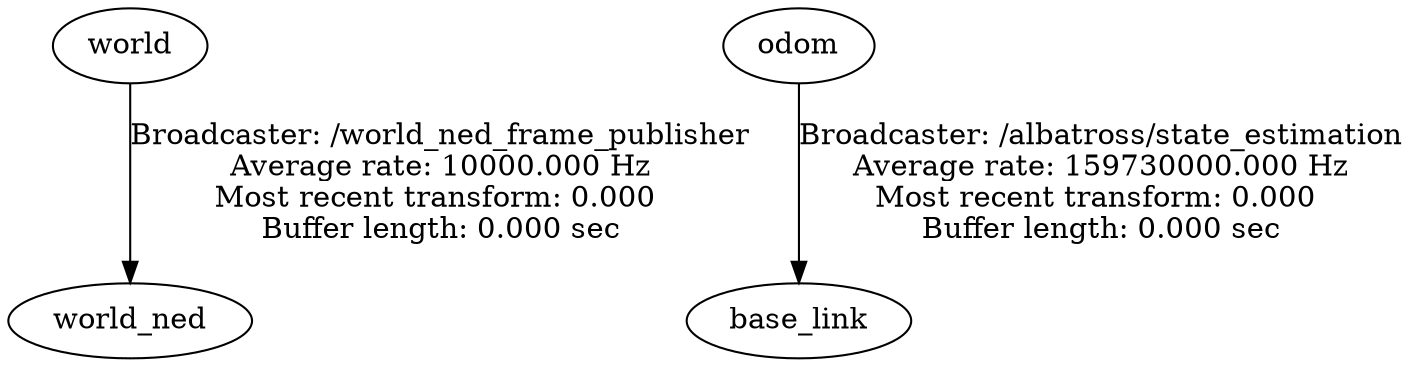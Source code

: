 digraph G {
"world" -> "world_ned"[label="Broadcaster: /world_ned_frame_publisher\nAverage rate: 10000.000 Hz\nMost recent transform: 0.000 \nBuffer length: 0.000 sec\n"];
"odom" -> "base_link"[label="Broadcaster: /albatross/state_estimation\nAverage rate: 159730000.000 Hz\nMost recent transform: 0.000 \nBuffer length: 0.000 sec\n"];
}